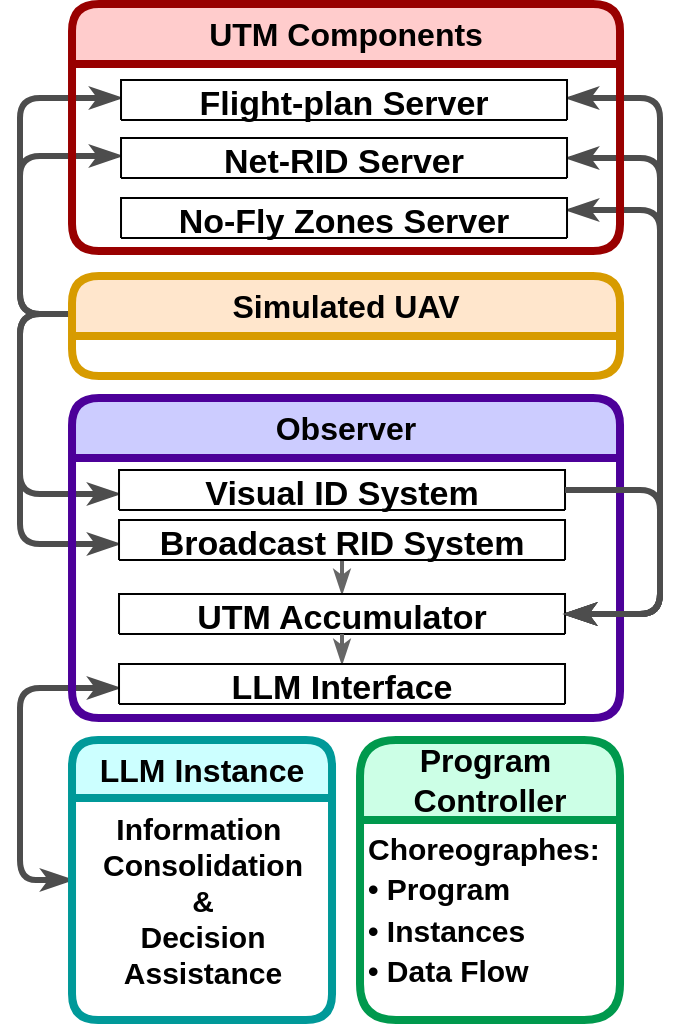 <mxfile version="24.6.4" type="device">
  <diagram name="Page-1" id="Ev9KHV8LbVD18_9U95kE">
    <mxGraphModel dx="2004" dy="1203" grid="1" gridSize="10" guides="1" tooltips="1" connect="1" arrows="1" fold="1" page="1" pageScale="1" pageWidth="2339" pageHeight="3300" math="0" shadow="0">
      <root>
        <mxCell id="0" />
        <mxCell id="1" parent="0" />
        <mxCell id="lRbjT1NGwTPiWCWEcdZG-6" style="edgeStyle=orthogonalEdgeStyle;rounded=1;orthogonalLoop=1;jettySize=auto;html=1;strokeWidth=3;curved=0;endArrow=classicThin;endFill=1;jumpStyle=line;strokeColor=#4D4D4D;" parent="1" source="JzUydqIJ6qVtRUPiUywM-14" target="Jraj2u1gfLjr0mIL1iTk-41" edge="1">
          <mxGeometry relative="1" as="geometry">
            <Array as="points">
              <mxPoint x="340" y="585" />
              <mxPoint x="340" y="675" />
            </Array>
          </mxGeometry>
        </mxCell>
        <mxCell id="lRbjT1NGwTPiWCWEcdZG-7" style="edgeStyle=orthogonalEdgeStyle;rounded=1;orthogonalLoop=1;jettySize=auto;html=1;strokeWidth=3;curved=0;endArrow=classicThin;endFill=1;jumpStyle=line;strokeColor=#4D4D4D;exitX=1;exitY=0.5;exitDx=0;exitDy=0;" parent="1" source="JzUydqIJ6qVtRUPiUywM-14" target="n4PZmjlwthrs9iT0Sboe-10" edge="1">
          <mxGeometry relative="1" as="geometry">
            <mxPoint x="650" y="490" as="sourcePoint" />
            <mxPoint x="710" y="529" as="targetPoint" />
            <Array as="points">
              <mxPoint x="640" y="585" />
              <mxPoint x="340" y="585" />
              <mxPoint x="340" y="700" />
            </Array>
          </mxGeometry>
        </mxCell>
        <mxCell id="lRbjT1NGwTPiWCWEcdZG-8" style="edgeStyle=orthogonalEdgeStyle;rounded=1;orthogonalLoop=1;jettySize=auto;html=1;strokeWidth=3;curved=0;endArrow=classicThin;endFill=1;jumpStyle=line;strokeColor=#4D4D4D;" parent="1" source="JzUydqIJ6qVtRUPiUywM-14" target="n4PZmjlwthrs9iT0Sboe-1" edge="1">
          <mxGeometry relative="1" as="geometry">
            <Array as="points">
              <mxPoint x="340" y="585" />
              <mxPoint x="340" y="477" />
            </Array>
          </mxGeometry>
        </mxCell>
        <mxCell id="lRbjT1NGwTPiWCWEcdZG-9" style="edgeStyle=orthogonalEdgeStyle;rounded=1;orthogonalLoop=1;jettySize=auto;html=1;strokeWidth=3;curved=0;endArrow=classicThin;endFill=1;jumpStyle=line;strokeColor=#4D4D4D;" parent="1" source="JzUydqIJ6qVtRUPiUywM-14" target="n4PZmjlwthrs9iT0Sboe-3" edge="1">
          <mxGeometry relative="1" as="geometry">
            <Array as="points">
              <mxPoint x="340" y="585" />
              <mxPoint x="340" y="506" />
            </Array>
          </mxGeometry>
        </mxCell>
        <mxCell id="JzUydqIJ6qVtRUPiUywM-14" value="&lt;font style=&quot;font-size: 16px;&quot;&gt;Simulated UAV&lt;/font&gt;" style="swimlane;whiteSpace=wrap;html=1;rounded=1;fillColor=#ffe6cc;strokeColor=#D79B00;strokeWidth=4;perimeterSpacing=0;fillStyle=auto;startSize=30;fontSize=16;" parent="1" vertex="1" collapsed="1">
          <mxGeometry x="366.01" y="566" width="274" height="50" as="geometry">
            <mxRectangle x="358" y="430" width="290" height="90" as="alternateBounds" />
          </mxGeometry>
        </mxCell>
        <mxCell id="n4PZmjlwthrs9iT0Sboe-29" style="edgeStyle=orthogonalEdgeStyle;rounded=1;orthogonalLoop=1;jettySize=auto;html=1;strokeWidth=3;curved=0;endArrow=classicThin;endFill=1;startArrow=classicThin;startFill=1;jumpStyle=line;strokeColor=#4D4D4D;" parent="1" source="n4PZmjlwthrs9iT0Sboe-9" target="n4PZmjlwthrs9iT0Sboe-12" edge="1">
          <mxGeometry relative="1" as="geometry">
            <mxPoint x="1030" y="668" as="sourcePoint" />
            <Array as="points">
              <mxPoint x="340" y="868" />
              <mxPoint x="340" y="772" />
            </Array>
          </mxGeometry>
        </mxCell>
        <mxCell id="n4PZmjlwthrs9iT0Sboe-13" value="&lt;span style=&quot;font-size: 16px; text-wrap: nowrap;&quot;&gt;Program&amp;nbsp;&lt;/span&gt;&lt;div style=&quot;font-size: 16px;&quot;&gt;&lt;span style=&quot;font-size: 16px; text-wrap: nowrap;&quot;&gt;Controller&lt;/span&gt;&lt;/div&gt;" style="swimlane;whiteSpace=wrap;html=1;rounded=1;fillColor=#CCFFE6;strokeColor=#00994D;strokeWidth=4;perimeterSpacing=0;fillStyle=auto;startSize=40;fontSize=16;" parent="1" vertex="1">
          <mxGeometry x="510.01" y="798" width="130" height="140" as="geometry" />
        </mxCell>
        <mxCell id="lRbjT1NGwTPiWCWEcdZG-21" value="&lt;font style=&quot;font-size: 15px;&quot;&gt;Choreographes:&amp;nbsp;&lt;/font&gt;&lt;div&gt;&lt;font style=&quot;font-size: 15px;&quot;&gt;• Program&amp;nbsp;&lt;/font&gt;&lt;/div&gt;&lt;div&gt;&lt;font style=&quot;font-size: 15px;&quot;&gt;• Instances&lt;/font&gt;&lt;/div&gt;&lt;div&gt;&lt;font style=&quot;font-size: 15px;&quot;&gt;• Data Flow&amp;nbsp;&lt;/font&gt;&lt;/div&gt;" style="text;html=1;align=left;verticalAlign=middle;resizable=0;points=[];autosize=1;strokeColor=none;fillColor=none;fontSize=17;fontStyle=1" parent="n4PZmjlwthrs9iT0Sboe-13" vertex="1">
          <mxGeometry x="2" y="35" width="140" height="100" as="geometry" />
        </mxCell>
        <mxCell id="lRbjT1NGwTPiWCWEcdZG-1" style="edgeStyle=orthogonalEdgeStyle;rounded=1;orthogonalLoop=1;jettySize=auto;html=1;startArrow=classicThin;startFill=1;strokeWidth=3;curved=0;endArrow=classicThin;endFill=1;jumpStyle=line;strokeColor=#4D4D4D;exitX=1;exitY=0.5;exitDx=0;exitDy=0;" parent="1" source="n4PZmjlwthrs9iT0Sboe-11" target="n4PZmjlwthrs9iT0Sboe-1" edge="1">
          <mxGeometry relative="1" as="geometry">
            <mxPoint x="650" y="760" as="sourcePoint" />
            <mxPoint x="610" y="630" as="targetPoint" />
            <Array as="points">
              <mxPoint x="660" y="735" />
              <mxPoint x="660" y="477" />
            </Array>
          </mxGeometry>
        </mxCell>
        <mxCell id="lRbjT1NGwTPiWCWEcdZG-2" style="edgeStyle=orthogonalEdgeStyle;rounded=1;orthogonalLoop=1;jettySize=auto;html=1;startArrow=classicThin;startFill=1;strokeWidth=3;curved=0;endArrow=classicThin;endFill=1;jumpStyle=line;strokeColor=#4D4D4D;exitX=1;exitY=0.5;exitDx=0;exitDy=0;" parent="1" source="n4PZmjlwthrs9iT0Sboe-11" target="n4PZmjlwthrs9iT0Sboe-3" edge="1">
          <mxGeometry relative="1" as="geometry">
            <mxPoint x="660" y="770" as="sourcePoint" />
            <mxPoint x="553" y="695" as="targetPoint" />
            <Array as="points">
              <mxPoint x="660" y="735" />
              <mxPoint x="660" y="507" />
            </Array>
          </mxGeometry>
        </mxCell>
        <mxCell id="lRbjT1NGwTPiWCWEcdZG-5" style="edgeStyle=orthogonalEdgeStyle;rounded=1;orthogonalLoop=1;jettySize=auto;html=1;startArrow=classicThin;startFill=1;strokeWidth=3;curved=0;endArrow=classicThin;endFill=1;jumpStyle=line;strokeColor=#4D4D4D;exitX=1;exitY=0.5;exitDx=0;exitDy=0;" parent="1" source="n4PZmjlwthrs9iT0Sboe-11" edge="1">
          <mxGeometry relative="1" as="geometry">
            <mxPoint x="670" y="760" as="sourcePoint" />
            <mxPoint x="613.51" y="533" as="targetPoint" />
            <Array as="points">
              <mxPoint x="660" y="735" />
              <mxPoint x="660" y="533" />
            </Array>
          </mxGeometry>
        </mxCell>
        <mxCell id="n4PZmjlwthrs9iT0Sboe-7" value="&lt;font style=&quot;font-size: 16px;&quot;&gt;Observer&lt;/font&gt;" style="swimlane;whiteSpace=wrap;html=1;rounded=1;fillColor=#CCCCFF;strokeColor=#4C0099;strokeWidth=4;perimeterSpacing=0;fillStyle=auto;startSize=30;fontSize=16;" parent="1" vertex="1">
          <mxGeometry x="366.01" y="627" width="274" height="160" as="geometry" />
        </mxCell>
        <mxCell id="Jraj2u1gfLjr0mIL1iTk-41" value="Visual ID System" style="swimlane;fontSize=17;rounded=1;startSize=28;" parent="n4PZmjlwthrs9iT0Sboe-7" vertex="1">
          <mxGeometry x="23.5" y="36" width="223" height="20" as="geometry">
            <mxRectangle x="1210" y="720" width="250" height="30" as="alternateBounds" />
          </mxGeometry>
        </mxCell>
        <mxCell id="lRbjT1NGwTPiWCWEcdZG-31" style="edgeStyle=orthogonalEdgeStyle;rounded=1;orthogonalLoop=1;jettySize=auto;html=1;startArrow=classicThin;startFill=1;strokeWidth=2;curved=0;strokeColor=#666666;endArrow=none;endFill=0;entryX=0.5;entryY=1;entryDx=0;entryDy=0;exitX=0.5;exitY=0;exitDx=0;exitDy=0;" parent="n4PZmjlwthrs9iT0Sboe-7" source="n4PZmjlwthrs9iT0Sboe-11" target="n4PZmjlwthrs9iT0Sboe-10" edge="1">
          <mxGeometry relative="1" as="geometry">
            <Array as="points">
              <mxPoint x="134" y="93" />
              <mxPoint x="134" y="93" />
            </Array>
          </mxGeometry>
        </mxCell>
        <mxCell id="n4PZmjlwthrs9iT0Sboe-11" value="UTM Accumulator" style="swimlane;fontSize=17;rounded=1;startSize=28;" parent="n4PZmjlwthrs9iT0Sboe-7" vertex="1">
          <mxGeometry x="23.5" y="98" width="223" height="20" as="geometry">
            <mxRectangle x="1210" y="720" width="250" height="30" as="alternateBounds" />
          </mxGeometry>
        </mxCell>
        <mxCell id="lRbjT1NGwTPiWCWEcdZG-28" style="edgeStyle=orthogonalEdgeStyle;rounded=1;orthogonalLoop=1;jettySize=auto;html=1;strokeWidth=2;startArrow=classicThin;startFill=1;strokeColor=#666666;curved=0;endArrow=none;endFill=0;entryX=0.5;entryY=1;entryDx=0;entryDy=0;exitX=0.5;exitY=0;exitDx=0;exitDy=0;" parent="n4PZmjlwthrs9iT0Sboe-7" source="n4PZmjlwthrs9iT0Sboe-12" target="n4PZmjlwthrs9iT0Sboe-11" edge="1">
          <mxGeometry relative="1" as="geometry" />
        </mxCell>
        <mxCell id="n4PZmjlwthrs9iT0Sboe-12" value="LLM Interface" style="swimlane;fontSize=17;rounded=1;startSize=28;" parent="n4PZmjlwthrs9iT0Sboe-7" vertex="1">
          <mxGeometry x="23.5" y="133" width="223" height="20" as="geometry">
            <mxRectangle x="1210" y="720" width="250" height="30" as="alternateBounds" />
          </mxGeometry>
        </mxCell>
        <mxCell id="n4PZmjlwthrs9iT0Sboe-10" value="Broadcast RID System" style="swimlane;fontSize=17;rounded=1;startSize=28;" parent="n4PZmjlwthrs9iT0Sboe-7" vertex="1">
          <mxGeometry x="23.5" y="61" width="223" height="20" as="geometry">
            <mxRectangle x="1210" y="720" width="250" height="30" as="alternateBounds" />
          </mxGeometry>
        </mxCell>
        <mxCell id="eyCXNu7XXG5yHVhoh6ZU-21" style="edgeStyle=orthogonalEdgeStyle;rounded=1;orthogonalLoop=1;jettySize=auto;html=1;startArrow=classicThin;startFill=1;strokeWidth=3;curved=0;endArrow=none;endFill=0;jumpStyle=line;strokeColor=#4D4D4D;exitX=1;exitY=0.5;exitDx=0;exitDy=0;" parent="n4PZmjlwthrs9iT0Sboe-7" source="n4PZmjlwthrs9iT0Sboe-11" target="Jraj2u1gfLjr0mIL1iTk-41" edge="1">
          <mxGeometry relative="1" as="geometry">
            <mxPoint x="323.99" y="133" as="sourcePoint" />
            <mxPoint x="246.5" y="33" as="targetPoint" />
            <Array as="points">
              <mxPoint x="294" y="108" />
              <mxPoint x="294" y="46" />
            </Array>
          </mxGeometry>
        </mxCell>
        <mxCell id="n4PZmjlwthrs9iT0Sboe-8" value="&lt;span style=&quot;font-size: 16px; text-wrap: nowrap;&quot;&gt;UTM Components&lt;/span&gt;" style="swimlane;whiteSpace=wrap;html=1;rounded=1;fillColor=#FFCCCC;strokeColor=#990000;strokeWidth=4;perimeterSpacing=0;fillStyle=auto;startSize=30;fontSize=16;" parent="1" vertex="1">
          <mxGeometry x="366.01" y="430" width="274" height="123.5" as="geometry" />
        </mxCell>
        <mxCell id="n4PZmjlwthrs9iT0Sboe-1" value="Flight-plan Server" style="swimlane;fontSize=17;rounded=1;startSize=28;" parent="n4PZmjlwthrs9iT0Sboe-8" vertex="1" collapsed="1">
          <mxGeometry x="24.5" y="38" width="223" height="20" as="geometry">
            <mxRectangle x="44.5" y="50" width="201" height="60" as="alternateBounds" />
          </mxGeometry>
        </mxCell>
        <mxCell id="n4PZmjlwthrs9iT0Sboe-4" value="&lt;font style=&quot;font-size: 14px;&quot;&gt;Holds public flight-plans&lt;br&gt;&lt;/font&gt;" style="text;html=1;align=center;verticalAlign=middle;resizable=0;points=[];autosize=1;strokeColor=none;fillColor=none;" parent="n4PZmjlwthrs9iT0Sboe-1" vertex="1">
          <mxGeometry x="11" y="27" width="170" height="30" as="geometry" />
        </mxCell>
        <mxCell id="n4PZmjlwthrs9iT0Sboe-3" value="Net-RID Server" style="swimlane;fontSize=17;rounded=1;startSize=28;" parent="n4PZmjlwthrs9iT0Sboe-8" vertex="1" collapsed="1">
          <mxGeometry x="24.5" y="67" width="223" height="20" as="geometry">
            <mxRectangle x="44.5" y="120" width="201" height="60" as="alternateBounds" />
          </mxGeometry>
        </mxCell>
        <mxCell id="lRbjT1NGwTPiWCWEcdZG-24" value="&lt;font style=&quot;font-size: 14px;&quot;&gt;Holds sent Net-RID messages&lt;br&gt;&lt;/font&gt;" style="text;html=1;align=center;verticalAlign=middle;resizable=0;points=[];autosize=1;strokeColor=none;fillColor=none;" parent="n4PZmjlwthrs9iT0Sboe-3" vertex="1">
          <mxGeometry x="-9" y="25" width="210" height="30" as="geometry" />
        </mxCell>
        <mxCell id="n4PZmjlwthrs9iT0Sboe-5" value="No-Fly Zones Server" style="swimlane;fontSize=17;rounded=1;startSize=28;" parent="n4PZmjlwthrs9iT0Sboe-8" vertex="1" collapsed="1">
          <mxGeometry x="24.5" y="97" width="223" height="20" as="geometry">
            <mxRectangle x="44.5" y="190" width="201" height="60" as="alternateBounds" />
          </mxGeometry>
        </mxCell>
        <mxCell id="n4PZmjlwthrs9iT0Sboe-6" value="&lt;font style=&quot;font-size: 14px;&quot;&gt;Holds the no-fly zones&lt;br&gt;&lt;/font&gt;" style="text;html=1;align=center;verticalAlign=middle;resizable=0;points=[];autosize=1;strokeColor=none;fillColor=none;" parent="n4PZmjlwthrs9iT0Sboe-5" vertex="1">
          <mxGeometry x="16" y="27" width="160" height="30" as="geometry" />
        </mxCell>
        <mxCell id="n4PZmjlwthrs9iT0Sboe-9" value="&lt;span style=&quot;text-wrap: nowrap; font-size: 16px;&quot;&gt;&lt;font style=&quot;font-size: 16px;&quot;&gt;LLM Instance&lt;/font&gt;&lt;/span&gt;" style="swimlane;whiteSpace=wrap;html=1;rounded=1;fillColor=#CCFFFF;strokeColor=#009999;strokeWidth=4;perimeterSpacing=0;fillStyle=auto;startSize=29;fontSize=16;" parent="1" vertex="1">
          <mxGeometry x="366.01" y="798" width="130" height="140" as="geometry" />
        </mxCell>
        <mxCell id="JzUydqIJ6qVtRUPiUywM-3" value="&lt;div style=&quot;font-size: 15px;&quot;&gt;&lt;font style=&quot;font-size: 15px;&quot;&gt;&lt;b style=&quot;&quot;&gt;Information&amp;nbsp;&lt;/b&gt;&lt;/font&gt;&lt;/div&gt;&lt;div style=&quot;font-size: 15px;&quot;&gt;&lt;font style=&quot;font-size: 15px;&quot;&gt;&lt;b&gt;Consolidation&lt;br&gt;&lt;/b&gt;&lt;/font&gt;&lt;/div&gt;&lt;div style=&quot;font-size: 15px;&quot;&gt;&lt;font style=&quot;font-size: 15px;&quot;&gt;&lt;b&gt;&amp;amp;&lt;/b&gt;&lt;/font&gt;&lt;/div&gt;&lt;font style=&quot;font-size: 15px;&quot;&gt;&lt;b style=&quot;&quot;&gt;Decision&lt;/b&gt;&lt;/font&gt;&lt;div&gt;&lt;font style=&quot;font-size: 15px;&quot;&gt;&lt;b style=&quot;&quot;&gt;Assistance&lt;/b&gt;&lt;/font&gt;&lt;/div&gt;" style="text;html=1;align=center;verticalAlign=middle;resizable=0;points=[];autosize=1;strokeColor=none;fillColor=none;" parent="n4PZmjlwthrs9iT0Sboe-9" vertex="1">
          <mxGeometry x="5" y="30" width="120" height="100" as="geometry" />
        </mxCell>
      </root>
    </mxGraphModel>
  </diagram>
</mxfile>
